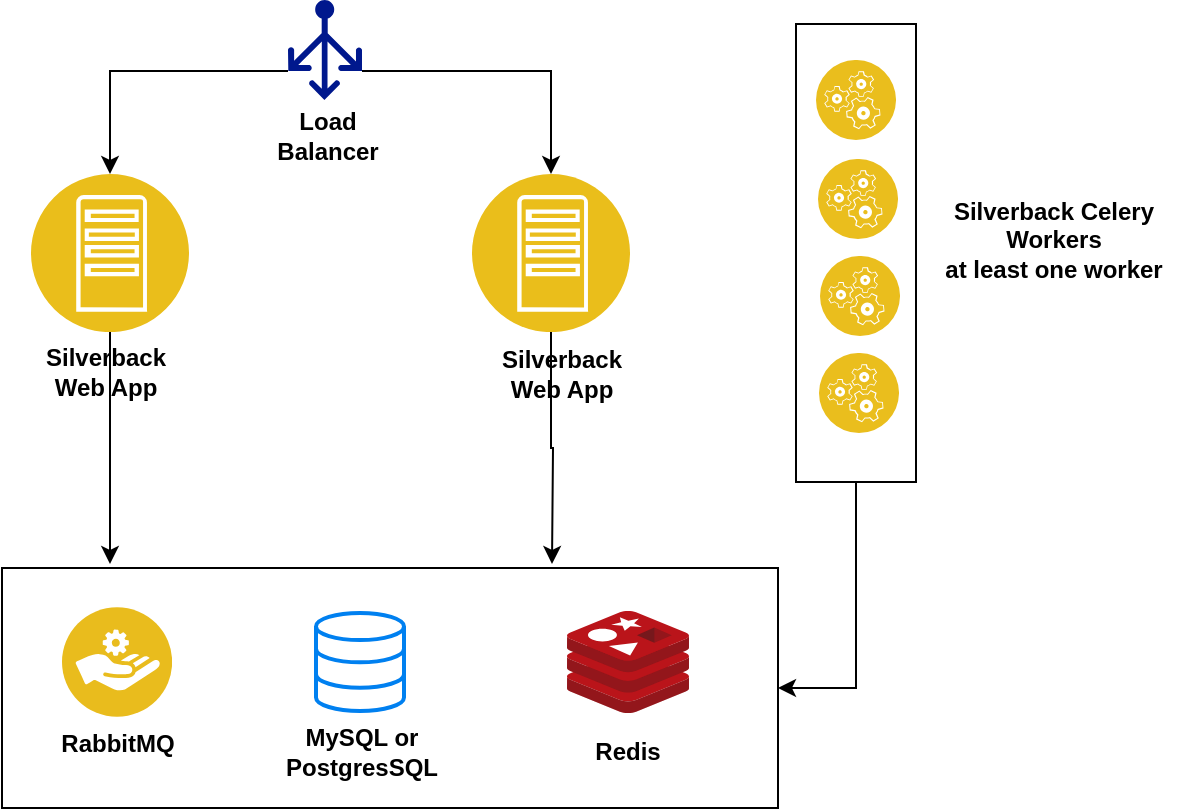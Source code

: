 <mxfile version="10.9.6" type="device"><diagram id="GSbQQO2lYxAIOjBwGQBO" name="Page-1"><mxGraphModel dx="1306" dy="854" grid="1" gridSize="10" guides="1" tooltips="1" connect="1" arrows="1" fold="1" page="1" pageScale="1" pageWidth="850" pageHeight="1100" math="0" shadow="0"><root><mxCell id="0"/><mxCell id="1" parent="0"/><mxCell id="XYzyRJmu1ELTbPNgqyLD-55" style="edgeStyle=orthogonalEdgeStyle;rounded=0;orthogonalLoop=1;jettySize=auto;html=1;exitX=0.5;exitY=1;exitDx=0;exitDy=0;entryX=1;entryY=0.5;entryDx=0;entryDy=0;" edge="1" parent="1" source="XYzyRJmu1ELTbPNgqyLD-37" target="XYzyRJmu1ELTbPNgqyLD-36"><mxGeometry relative="1" as="geometry"/></mxCell><mxCell id="XYzyRJmu1ELTbPNgqyLD-37" value="" style="rounded=0;whiteSpace=wrap;html=1;fillColor=none;" vertex="1" parent="1"><mxGeometry x="567" y="320" width="60" height="229" as="geometry"/></mxCell><mxCell id="XYzyRJmu1ELTbPNgqyLD-36" value="" style="rounded=0;whiteSpace=wrap;html=1;fillColor=none;" vertex="1" parent="1"><mxGeometry x="170" y="592" width="388" height="120" as="geometry"/></mxCell><mxCell id="XYzyRJmu1ELTbPNgqyLD-51" style="edgeStyle=orthogonalEdgeStyle;rounded=0;orthogonalLoop=1;jettySize=auto;html=1;exitX=1;exitY=0.71;exitDx=0;exitDy=0;exitPerimeter=0;" edge="1" parent="1" source="XYzyRJmu1ELTbPNgqyLD-3" target="XYzyRJmu1ELTbPNgqyLD-6"><mxGeometry relative="1" as="geometry"/></mxCell><mxCell id="XYzyRJmu1ELTbPNgqyLD-52" style="edgeStyle=orthogonalEdgeStyle;rounded=0;orthogonalLoop=1;jettySize=auto;html=1;exitX=0;exitY=0.71;exitDx=0;exitDy=0;exitPerimeter=0;entryX=0.5;entryY=0;entryDx=0;entryDy=0;" edge="1" parent="1" source="XYzyRJmu1ELTbPNgqyLD-3" target="XYzyRJmu1ELTbPNgqyLD-4"><mxGeometry relative="1" as="geometry"/></mxCell><mxCell id="XYzyRJmu1ELTbPNgqyLD-3" value="" style="pointerEvents=1;shadow=0;dashed=0;html=1;strokeColor=none;labelPosition=center;verticalLabelPosition=bottom;verticalAlign=top;align=center;shape=mxgraph.azure.load_balancer_generic;fillColor=#00188D;" vertex="1" parent="1"><mxGeometry x="313" y="308" width="37" height="50" as="geometry"/></mxCell><mxCell id="XYzyRJmu1ELTbPNgqyLD-53" style="edgeStyle=orthogonalEdgeStyle;rounded=0;orthogonalLoop=1;jettySize=auto;html=1;exitX=0.5;exitY=1;exitDx=0;exitDy=0;" edge="1" parent="1" source="XYzyRJmu1ELTbPNgqyLD-4"><mxGeometry relative="1" as="geometry"><mxPoint x="224" y="590" as="targetPoint"/></mxGeometry></mxCell><mxCell id="XYzyRJmu1ELTbPNgqyLD-4" value="" style="aspect=fixed;perimeter=ellipsePerimeter;html=1;align=center;shadow=0;dashed=0;fontColor=#4277BB;labelBackgroundColor=#ffffff;fontSize=12;spacingTop=3;image;image=img/lib/ibm/applications/app_server.svg;" vertex="1" parent="1"><mxGeometry x="184.5" y="395" width="79" height="79" as="geometry"/></mxCell><mxCell id="XYzyRJmu1ELTbPNgqyLD-54" style="edgeStyle=orthogonalEdgeStyle;rounded=0;orthogonalLoop=1;jettySize=auto;html=1;exitX=0.5;exitY=1;exitDx=0;exitDy=0;" edge="1" parent="1" source="XYzyRJmu1ELTbPNgqyLD-6"><mxGeometry relative="1" as="geometry"><mxPoint x="445" y="590" as="targetPoint"/></mxGeometry></mxCell><mxCell id="XYzyRJmu1ELTbPNgqyLD-6" value="" style="aspect=fixed;perimeter=ellipsePerimeter;html=1;align=center;shadow=0;dashed=0;fontColor=#4277BB;labelBackgroundColor=#ffffff;fontSize=12;spacingTop=3;image;image=img/lib/ibm/applications/app_server.svg;" vertex="1" parent="1"><mxGeometry x="405" y="395" width="79" height="79" as="geometry"/></mxCell><mxCell id="XYzyRJmu1ELTbPNgqyLD-7" value="" style="aspect=fixed;perimeter=ellipsePerimeter;html=1;align=center;shadow=0;dashed=0;fontColor=#4277BB;labelBackgroundColor=#ffffff;fontSize=12;spacingTop=3;image;image=img/lib/ibm/applications/runtime_services.svg;" vertex="1" parent="1"><mxGeometry x="578.5" y="484.5" width="40" height="40" as="geometry"/></mxCell><mxCell id="XYzyRJmu1ELTbPNgqyLD-8" value="" style="aspect=fixed;perimeter=ellipsePerimeter;html=1;align=center;shadow=0;dashed=0;fontColor=#4277BB;labelBackgroundColor=#ffffff;fontSize=12;spacingTop=3;image;image=img/lib/ibm/applications/runtime_services.svg;" vertex="1" parent="1"><mxGeometry x="579" y="436" width="40" height="40" as="geometry"/></mxCell><mxCell id="XYzyRJmu1ELTbPNgqyLD-11" value="" style="aspect=fixed;html=1;perimeter=none;align=center;shadow=0;dashed=0;image;fontSize=12;image=img/lib/mscae/Cache_Redis_Product.svg;" vertex="1" parent="1"><mxGeometry x="452.5" y="613.5" width="61" height="51" as="geometry"/></mxCell><mxCell id="XYzyRJmu1ELTbPNgqyLD-12" value="" style="aspect=fixed;perimeter=ellipsePerimeter;html=1;align=center;shadow=0;dashed=0;fontColor=#4277BB;labelBackgroundColor=#ffffff;fontSize=12;spacingTop=3;image;image=img/lib/ibm/applications/service_broker.svg;" vertex="1" parent="1"><mxGeometry x="200" y="611.5" width="55" height="55" as="geometry"/></mxCell><mxCell id="XYzyRJmu1ELTbPNgqyLD-13" value="" style="html=1;verticalLabelPosition=bottom;align=center;labelBackgroundColor=#ffffff;verticalAlign=top;strokeWidth=2;strokeColor=#0080F0;fillColor=#ffffff;shadow=0;dashed=0;shape=mxgraph.ios7.icons.data;" vertex="1" parent="1"><mxGeometry x="327" y="614.5" width="44" height="49" as="geometry"/></mxCell><mxCell id="XYzyRJmu1ELTbPNgqyLD-23" value="" style="aspect=fixed;perimeter=ellipsePerimeter;html=1;align=center;shadow=0;dashed=0;fontColor=#4277BB;labelBackgroundColor=#ffffff;fontSize=12;spacingTop=3;image;image=img/lib/ibm/applications/runtime_services.svg;" vertex="1" parent="1"><mxGeometry x="578" y="387.5" width="40" height="40" as="geometry"/></mxCell><mxCell id="XYzyRJmu1ELTbPNgqyLD-30" value="RabbitMQ" style="text;html=1;strokeColor=none;fillColor=none;align=center;verticalAlign=middle;whiteSpace=wrap;rounded=0;fontStyle=1" vertex="1" parent="1"><mxGeometry x="207.5" y="669.5" width="40" height="20" as="geometry"/></mxCell><mxCell id="XYzyRJmu1ELTbPNgqyLD-34" value="MySQL or PostgresSQL" style="text;html=1;strokeColor=none;fillColor=none;align=center;verticalAlign=middle;whiteSpace=wrap;rounded=0;fontStyle=1" vertex="1" parent="1"><mxGeometry x="330" y="673.5" width="40" height="20" as="geometry"/></mxCell><mxCell id="XYzyRJmu1ELTbPNgqyLD-35" value="Redis" style="text;html=1;strokeColor=none;fillColor=none;align=center;verticalAlign=middle;whiteSpace=wrap;rounded=0;fontStyle=1" vertex="1" parent="1"><mxGeometry x="463" y="673.5" width="40" height="20" as="geometry"/></mxCell><mxCell id="XYzyRJmu1ELTbPNgqyLD-41" value="Silverback Web App" style="text;html=1;strokeColor=none;fillColor=none;align=center;verticalAlign=middle;whiteSpace=wrap;rounded=0;fontStyle=1" vertex="1" parent="1"><mxGeometry x="430" y="484.5" width="40" height="20" as="geometry"/></mxCell><mxCell id="XYzyRJmu1ELTbPNgqyLD-43" value="Silverback Web App" style="text;html=1;strokeColor=none;fillColor=none;align=center;verticalAlign=middle;whiteSpace=wrap;rounded=0;fontStyle=1" vertex="1" parent="1"><mxGeometry x="202" y="483.5" width="40" height="20" as="geometry"/></mxCell><mxCell id="XYzyRJmu1ELTbPNgqyLD-45" value="Silverback Celery Workers&lt;br&gt;at least one worker" style="text;html=1;strokeColor=none;fillColor=none;align=center;verticalAlign=middle;whiteSpace=wrap;rounded=0;perimeterSpacing=1;fontStyle=1" vertex="1" parent="1"><mxGeometry x="630" y="417.5" width="132" height="20" as="geometry"/></mxCell><mxCell id="XYzyRJmu1ELTbPNgqyLD-46" value="" style="aspect=fixed;perimeter=ellipsePerimeter;html=1;align=center;shadow=0;dashed=0;fontColor=#4277BB;labelBackgroundColor=#ffffff;fontSize=12;spacingTop=3;image;image=img/lib/ibm/applications/runtime_services.svg;" vertex="1" parent="1"><mxGeometry x="577" y="338" width="40" height="40" as="geometry"/></mxCell><mxCell id="XYzyRJmu1ELTbPNgqyLD-56" value="Load Balancer" style="text;html=1;strokeColor=none;fillColor=none;align=center;verticalAlign=middle;whiteSpace=wrap;rounded=0;fontStyle=1" vertex="1" parent="1"><mxGeometry x="313" y="366" width="40" height="20" as="geometry"/></mxCell></root></mxGraphModel></diagram></mxfile>